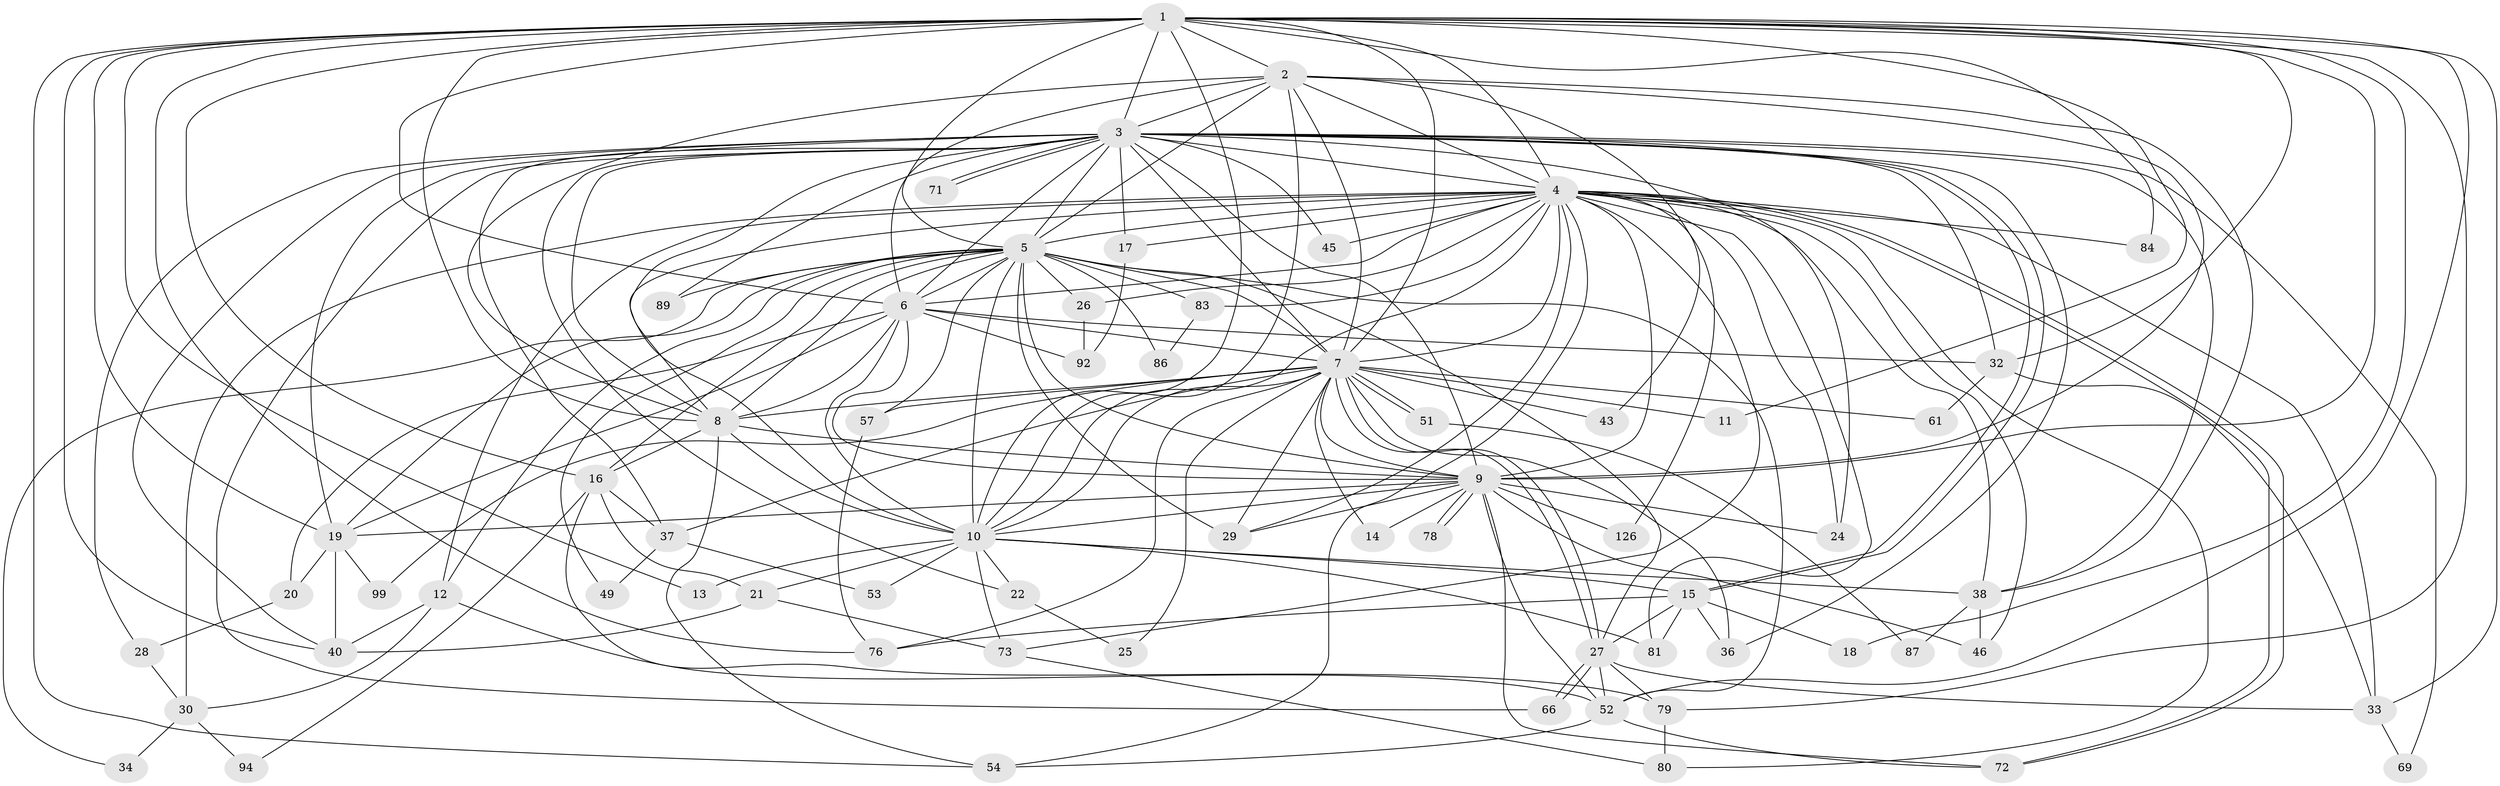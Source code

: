 // original degree distribution, {25: 0.015384615384615385, 13: 0.007692307692307693, 33: 0.007692307692307693, 32: 0.007692307692307693, 14: 0.007692307692307693, 31: 0.007692307692307693, 11: 0.015384615384615385, 21: 0.007692307692307693, 19: 0.007692307692307693, 2: 0.5076923076923077, 5: 0.038461538461538464, 8: 0.007692307692307693, 6: 0.015384615384615385, 4: 0.1, 3: 0.23076923076923078, 9: 0.007692307692307693, 7: 0.007692307692307693}
// Generated by graph-tools (version 1.1) at 2025/14/03/09/25 04:14:17]
// undirected, 65 vertices, 192 edges
graph export_dot {
graph [start="1"]
  node [color=gray90,style=filled];
  1;
  2 [super="+110+48"];
  3 [super="+31+50+106+112+129+35+39+58"];
  4;
  5 [super="+64"];
  6 [super="+118+55"];
  7 [super="+42+88+67+119+96"];
  8;
  9;
  10 [super="+56"];
  11;
  12;
  13;
  14;
  15 [super="+23+62"];
  16 [super="+102+70"];
  17 [super="+114"];
  18;
  19 [super="+60+130"];
  20;
  21 [super="+85"];
  22;
  24;
  25;
  26;
  27 [super="+74+127"];
  28;
  29 [super="+47"];
  30 [super="+103"];
  32 [super="+44"];
  33 [super="+109+124"];
  34;
  36 [super="+107"];
  37;
  38 [super="+122"];
  40 [super="+41"];
  43;
  45;
  46 [super="+75"];
  49;
  51;
  52 [super="+117+91"];
  53;
  54 [super="+95"];
  57;
  61;
  66 [super="+120"];
  69;
  71;
  72 [super="+82"];
  73;
  76 [super="+104"];
  78;
  79;
  80 [super="+90"];
  81 [super="+98"];
  83;
  84;
  86;
  87;
  89;
  92;
  94;
  99;
  126;
  1 -- 2 [weight=2];
  1 -- 3 [weight=2];
  1 -- 4;
  1 -- 5;
  1 -- 6;
  1 -- 7;
  1 -- 8;
  1 -- 9;
  1 -- 10;
  1 -- 11;
  1 -- 13;
  1 -- 16 [weight=2];
  1 -- 18;
  1 -- 32;
  1 -- 40;
  1 -- 79;
  1 -- 84;
  1 -- 76;
  1 -- 19;
  1 -- 54;
  1 -- 33;
  1 -- 52;
  2 -- 3;
  2 -- 4 [weight=2];
  2 -- 5;
  2 -- 6;
  2 -- 7;
  2 -- 8;
  2 -- 9;
  2 -- 10;
  2 -- 38;
  2 -- 43;
  3 -- 4 [weight=2];
  3 -- 5 [weight=3];
  3 -- 6 [weight=2];
  3 -- 7 [weight=6];
  3 -- 8;
  3 -- 9 [weight=2];
  3 -- 10 [weight=2];
  3 -- 15 [weight=2];
  3 -- 15;
  3 -- 17 [weight=2];
  3 -- 22;
  3 -- 28;
  3 -- 45;
  3 -- 69;
  3 -- 71;
  3 -- 71;
  3 -- 89;
  3 -- 66;
  3 -- 32 [weight=2];
  3 -- 36;
  3 -- 38;
  3 -- 24;
  3 -- 19 [weight=3];
  3 -- 37;
  3 -- 40;
  4 -- 5;
  4 -- 6 [weight=2];
  4 -- 7 [weight=2];
  4 -- 8;
  4 -- 9;
  4 -- 10;
  4 -- 12;
  4 -- 17;
  4 -- 24;
  4 -- 26;
  4 -- 33;
  4 -- 38;
  4 -- 45;
  4 -- 46;
  4 -- 54;
  4 -- 72;
  4 -- 72;
  4 -- 73;
  4 -- 80;
  4 -- 81;
  4 -- 83;
  4 -- 84;
  4 -- 126;
  4 -- 29;
  4 -- 30;
  5 -- 6;
  5 -- 7;
  5 -- 8;
  5 -- 9;
  5 -- 10 [weight=2];
  5 -- 12;
  5 -- 16;
  5 -- 19;
  5 -- 26;
  5 -- 29 [weight=2];
  5 -- 34;
  5 -- 49;
  5 -- 52;
  5 -- 57;
  5 -- 83;
  5 -- 86;
  5 -- 27;
  5 -- 89;
  6 -- 7 [weight=2];
  6 -- 8;
  6 -- 9;
  6 -- 10;
  6 -- 20;
  6 -- 32;
  6 -- 19;
  6 -- 92;
  7 -- 8;
  7 -- 9;
  7 -- 10;
  7 -- 11;
  7 -- 14;
  7 -- 25;
  7 -- 27;
  7 -- 27;
  7 -- 36;
  7 -- 37;
  7 -- 43;
  7 -- 51;
  7 -- 51;
  7 -- 57;
  7 -- 61;
  7 -- 76;
  7 -- 99;
  7 -- 29 [weight=2];
  8 -- 9;
  8 -- 10;
  8 -- 54;
  8 -- 16;
  9 -- 10;
  9 -- 14;
  9 -- 19 [weight=2];
  9 -- 24;
  9 -- 29;
  9 -- 52;
  9 -- 78;
  9 -- 78;
  9 -- 126;
  9 -- 72;
  9 -- 46;
  10 -- 13;
  10 -- 21;
  10 -- 22;
  10 -- 53;
  10 -- 73;
  10 -- 81;
  10 -- 38;
  10 -- 15;
  12 -- 30;
  12 -- 52;
  12 -- 40;
  15 -- 18;
  15 -- 76;
  15 -- 36 [weight=2];
  15 -- 27;
  15 -- 81;
  16 -- 21;
  16 -- 37;
  16 -- 94;
  16 -- 79;
  17 -- 92;
  19 -- 20;
  19 -- 40;
  19 -- 99;
  20 -- 28;
  21 -- 40;
  21 -- 73;
  22 -- 25;
  26 -- 92;
  27 -- 33;
  27 -- 66;
  27 -- 66;
  27 -- 79;
  27 -- 52;
  28 -- 30;
  30 -- 34;
  30 -- 94;
  32 -- 61;
  32 -- 33;
  33 -- 69;
  37 -- 49;
  37 -- 53;
  38 -- 46;
  38 -- 87;
  51 -- 87;
  52 -- 54;
  52 -- 72;
  57 -- 76;
  73 -- 80;
  79 -- 80;
  83 -- 86;
}
